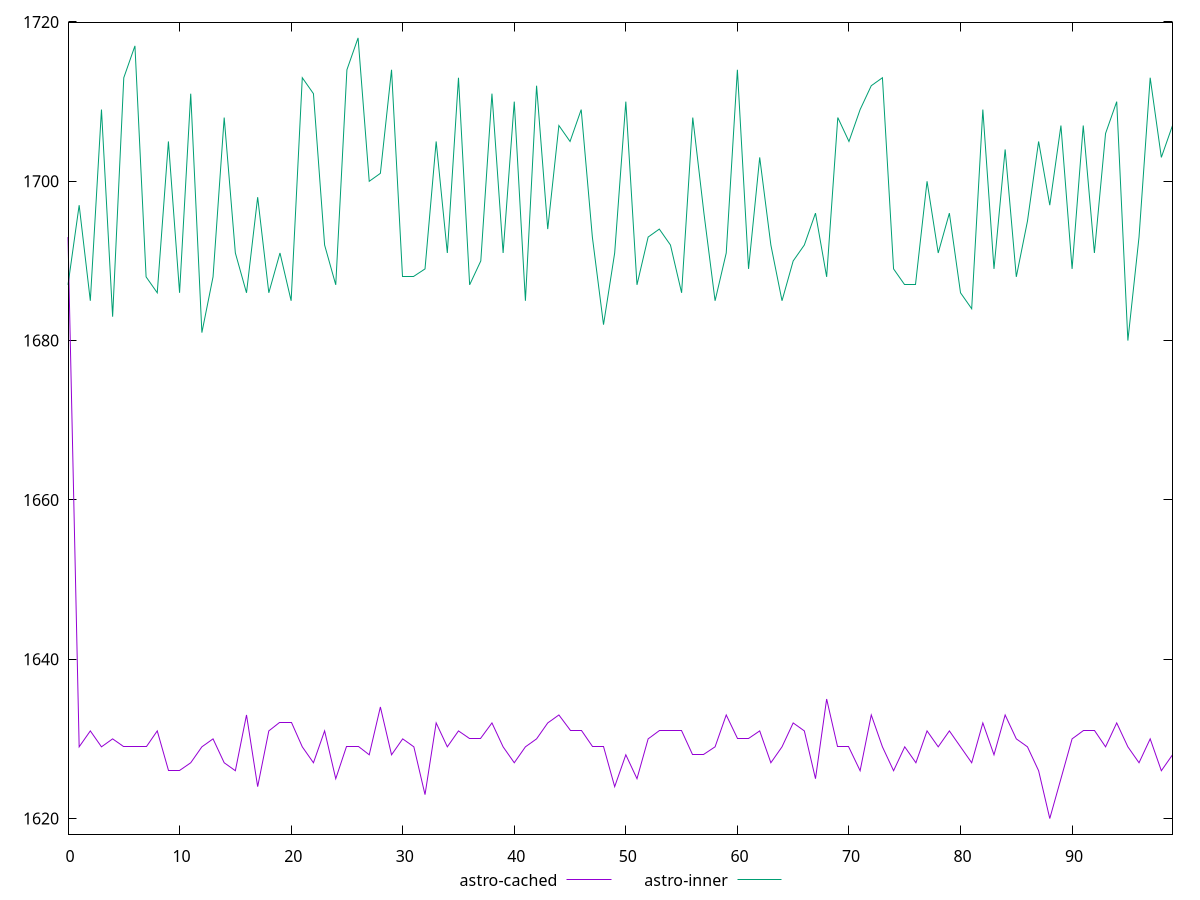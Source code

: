 reset

$astroCached <<EOF
0 1693
1 1629
2 1631
3 1629
4 1630
5 1629
6 1629
7 1629
8 1631
9 1626
10 1626
11 1627
12 1629
13 1630
14 1627
15 1626
16 1633
17 1624
18 1631
19 1632
20 1632
21 1629
22 1627
23 1631
24 1625
25 1629
26 1629
27 1628
28 1634
29 1628
30 1630
31 1629
32 1623
33 1632
34 1629
35 1631
36 1630
37 1630
38 1632
39 1629
40 1627
41 1629
42 1630
43 1632
44 1633
45 1631
46 1631
47 1629
48 1629
49 1624
50 1628
51 1625
52 1630
53 1631
54 1631
55 1631
56 1628
57 1628
58 1629
59 1633
60 1630
61 1630
62 1631
63 1627
64 1629
65 1632
66 1631
67 1625
68 1635
69 1629
70 1629
71 1626
72 1633
73 1629
74 1626
75 1629
76 1627
77 1631
78 1629
79 1631
80 1629
81 1627
82 1632
83 1628
84 1633
85 1630
86 1629
87 1626
88 1620
89 1625
90 1630
91 1631
92 1631
93 1629
94 1632
95 1629
96 1627
97 1630
98 1626
99 1628
EOF

$astroInner <<EOF
0 1687
1 1697
2 1685
3 1709
4 1683
5 1713
6 1717
7 1688
8 1686
9 1705
10 1686
11 1711
12 1681
13 1688
14 1708
15 1691
16 1686
17 1698
18 1686
19 1691
20 1685
21 1713
22 1711
23 1692
24 1687
25 1714
26 1718
27 1700
28 1701
29 1714
30 1688
31 1688
32 1689
33 1705
34 1691
35 1713
36 1687
37 1690
38 1711
39 1691
40 1710
41 1685
42 1712
43 1694
44 1707
45 1705
46 1709
47 1693
48 1682
49 1691
50 1710
51 1687
52 1693
53 1694
54 1692
55 1686
56 1708
57 1696
58 1685
59 1691
60 1714
61 1689
62 1703
63 1692
64 1685
65 1690
66 1692
67 1696
68 1688
69 1708
70 1705
71 1709
72 1712
73 1713
74 1689
75 1687
76 1687
77 1700
78 1691
79 1696
80 1686
81 1684
82 1709
83 1689
84 1704
85 1688
86 1695
87 1705
88 1697
89 1707
90 1689
91 1707
92 1691
93 1706
94 1710
95 1680
96 1693
97 1713
98 1703
99 1707
EOF

set key outside below
set xrange [0:99]
set yrange [1618.04:1719.96]
set trange [1618.04:1719.96]
set terminal svg size 640, 520 enhanced background rgb 'white'
set output "reports/report_00033_2021-03-01T14-23-16.841Z/render-blocking-resources/comparison/line/1_vs_2.svg"

plot $astroCached title "astro-cached" with line, \
     $astroInner title "astro-inner" with line

reset
